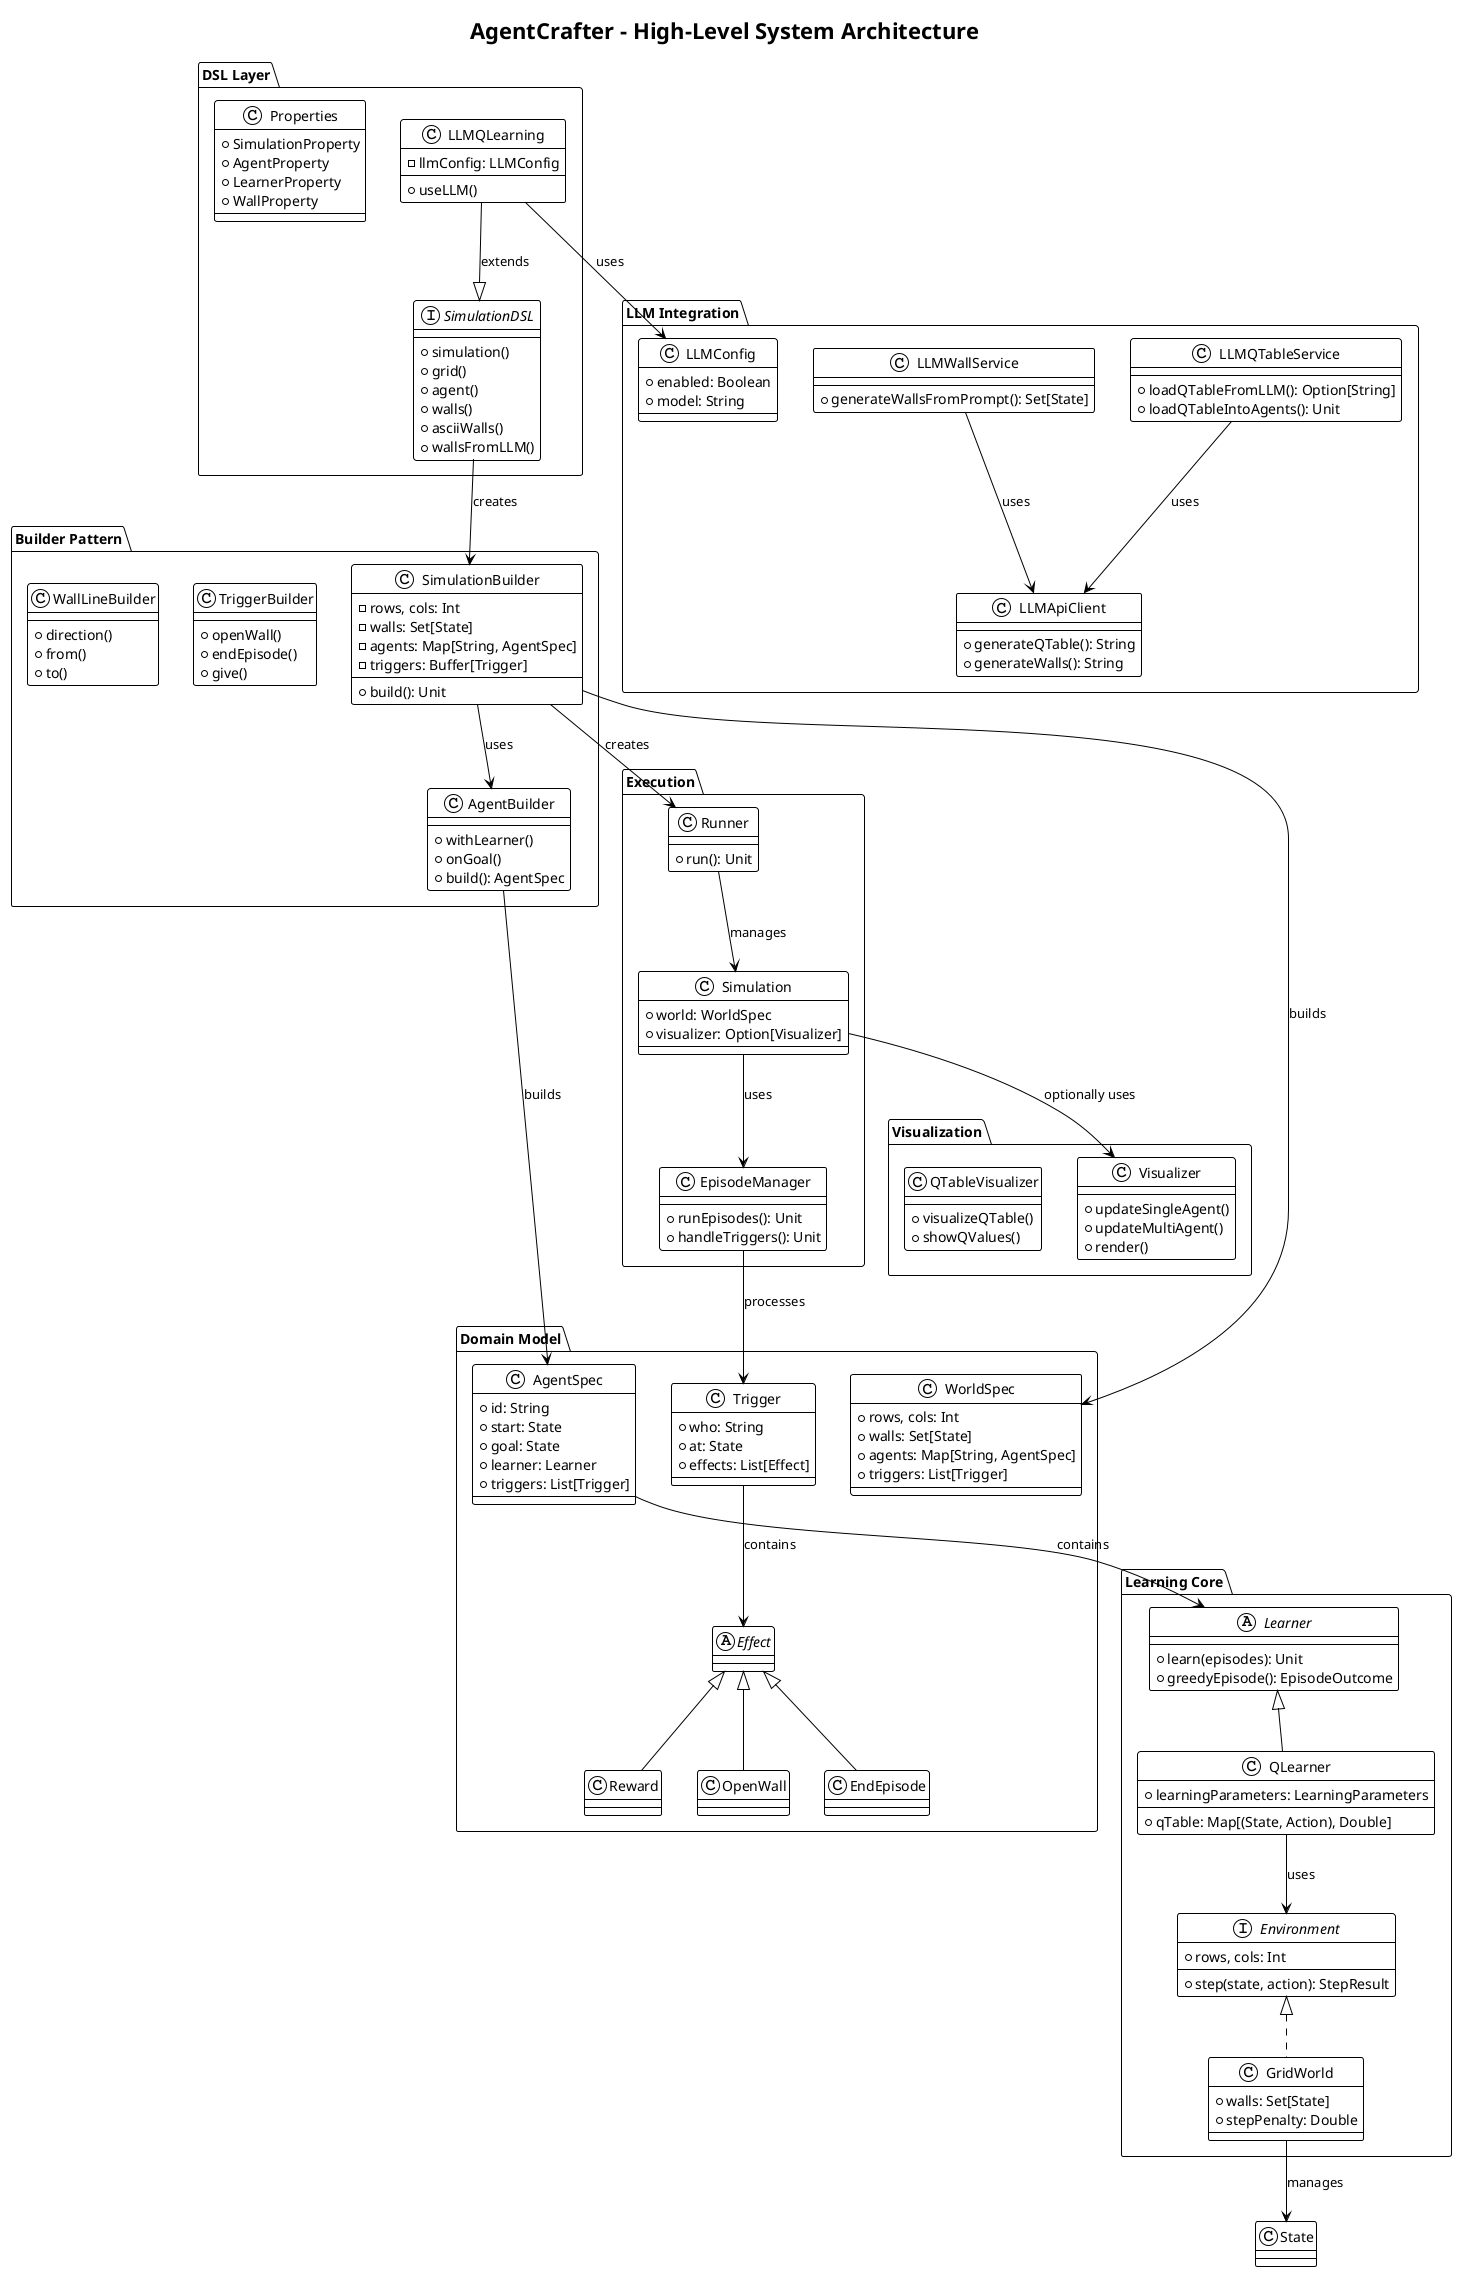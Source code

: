 @startuml AgentCrafter System Architecture
!theme plain
title AgentCrafter - High-Level System Architecture

package "DSL Layer" {
  interface SimulationDSL {
    +simulation()
    +grid()
    +agent()
    +walls()
    +asciiWalls()
    +wallsFromLLM()
  }
  
  class LLMQLearning {
    +useLLM()
    -llmConfig: LLMConfig
  }
  
  class Properties {
    +SimulationProperty
    +AgentProperty
    +LearnerProperty
    +WallProperty
  }
}

package "Builder Pattern" {
  class SimulationBuilder {
    -rows, cols: Int
    -walls: Set[State]
    -agents: Map[String, AgentSpec]
    -triggers: Buffer[Trigger]
    +build(): Unit
  }
  
  class AgentBuilder {
    +withLearner()
    +onGoal()
    +build(): AgentSpec
  }
  
  class TriggerBuilder {
    +openWall()
    +endEpisode()
    +give()
  }
  
  class WallLineBuilder {
    +direction()
    +from()
    +to()
  }
}

package "Domain Model" {
  class AgentSpec {
    +id: String
    +start: State
    +goal: State
    +learner: Learner
    +triggers: List[Trigger]
  }
  
  class WorldSpec {
    +rows, cols: Int
    +walls: Set[State]
    +agents: Map[String, AgentSpec]
    +triggers: List[Trigger]
  }
  
  abstract class Effect
  class OpenWall extends Effect
  class EndEpisode extends Effect
  class Reward extends Effect
  
  class Trigger {
    +who: String
    +at: State
    +effects: List[Effect]
  }
}

package "Learning Core" {
  interface Environment {
    +rows, cols: Int
    +step(state, action): StepResult
  }
  
  class GridWorld implements Environment {
    +walls: Set[State]
    +stepPenalty: Double
  }
  
  abstract class Learner {
    +learn(episodes): Unit
    +greedyEpisode(): EpisodeOutcome
  }
  
  class QLearner extends Learner {
    +qTable: Map[(State, Action), Double]
    +learningParameters: LearningParameters
  }
}

package "LLM Integration" {
  class LLMApiClient {
    +generateQTable(): String
    +generateWalls(): String
  }
  
  class LLMQTableService {
    +loadQTableFromLLM(): Option[String]
    +loadQTableIntoAgents(): Unit
  }
  
  class LLMWallService {
    +generateWallsFromPrompt(): Set[State]
  }
  
  class LLMConfig {
    +enabled: Boolean
    +model: String
  }
}

package "Visualization" {
  class Visualizer {
    +updateSingleAgent()
    +updateMultiAgent()
    +render()
  }
  
  class QTableVisualizer {
    +visualizeQTable()
    +showQValues()
  }
}

package "Execution" {
  class Runner {
    +run(): Unit
  }
  
  class EpisodeManager {
    +runEpisodes(): Unit
    +handleTriggers(): Unit
  }
  
  class Simulation {
    +world: WorldSpec
    +visualizer: Option[Visualizer]
  }
}

' Relationships
SimulationDSL --> SimulationBuilder : creates
LLMQLearning --|> SimulationDSL : extends
SimulationBuilder --> AgentBuilder : uses
SimulationBuilder --> WorldSpec : builds
AgentBuilder --> AgentSpec : builds
AgentSpec --> Learner : contains
QLearner --> Environment : uses
GridWorld --> State : manages
LLMQLearning --> LLMConfig : uses
LLMQTableService --> LLMApiClient : uses
LLMWallService --> LLMApiClient : uses
SimulationBuilder --> Runner : creates
Runner --> Simulation : manages
Simulation --> EpisodeManager : uses
Simulation --> Visualizer : optionally uses
EpisodeManager --> Trigger : processes
Trigger --> Effect : contains

@enduml